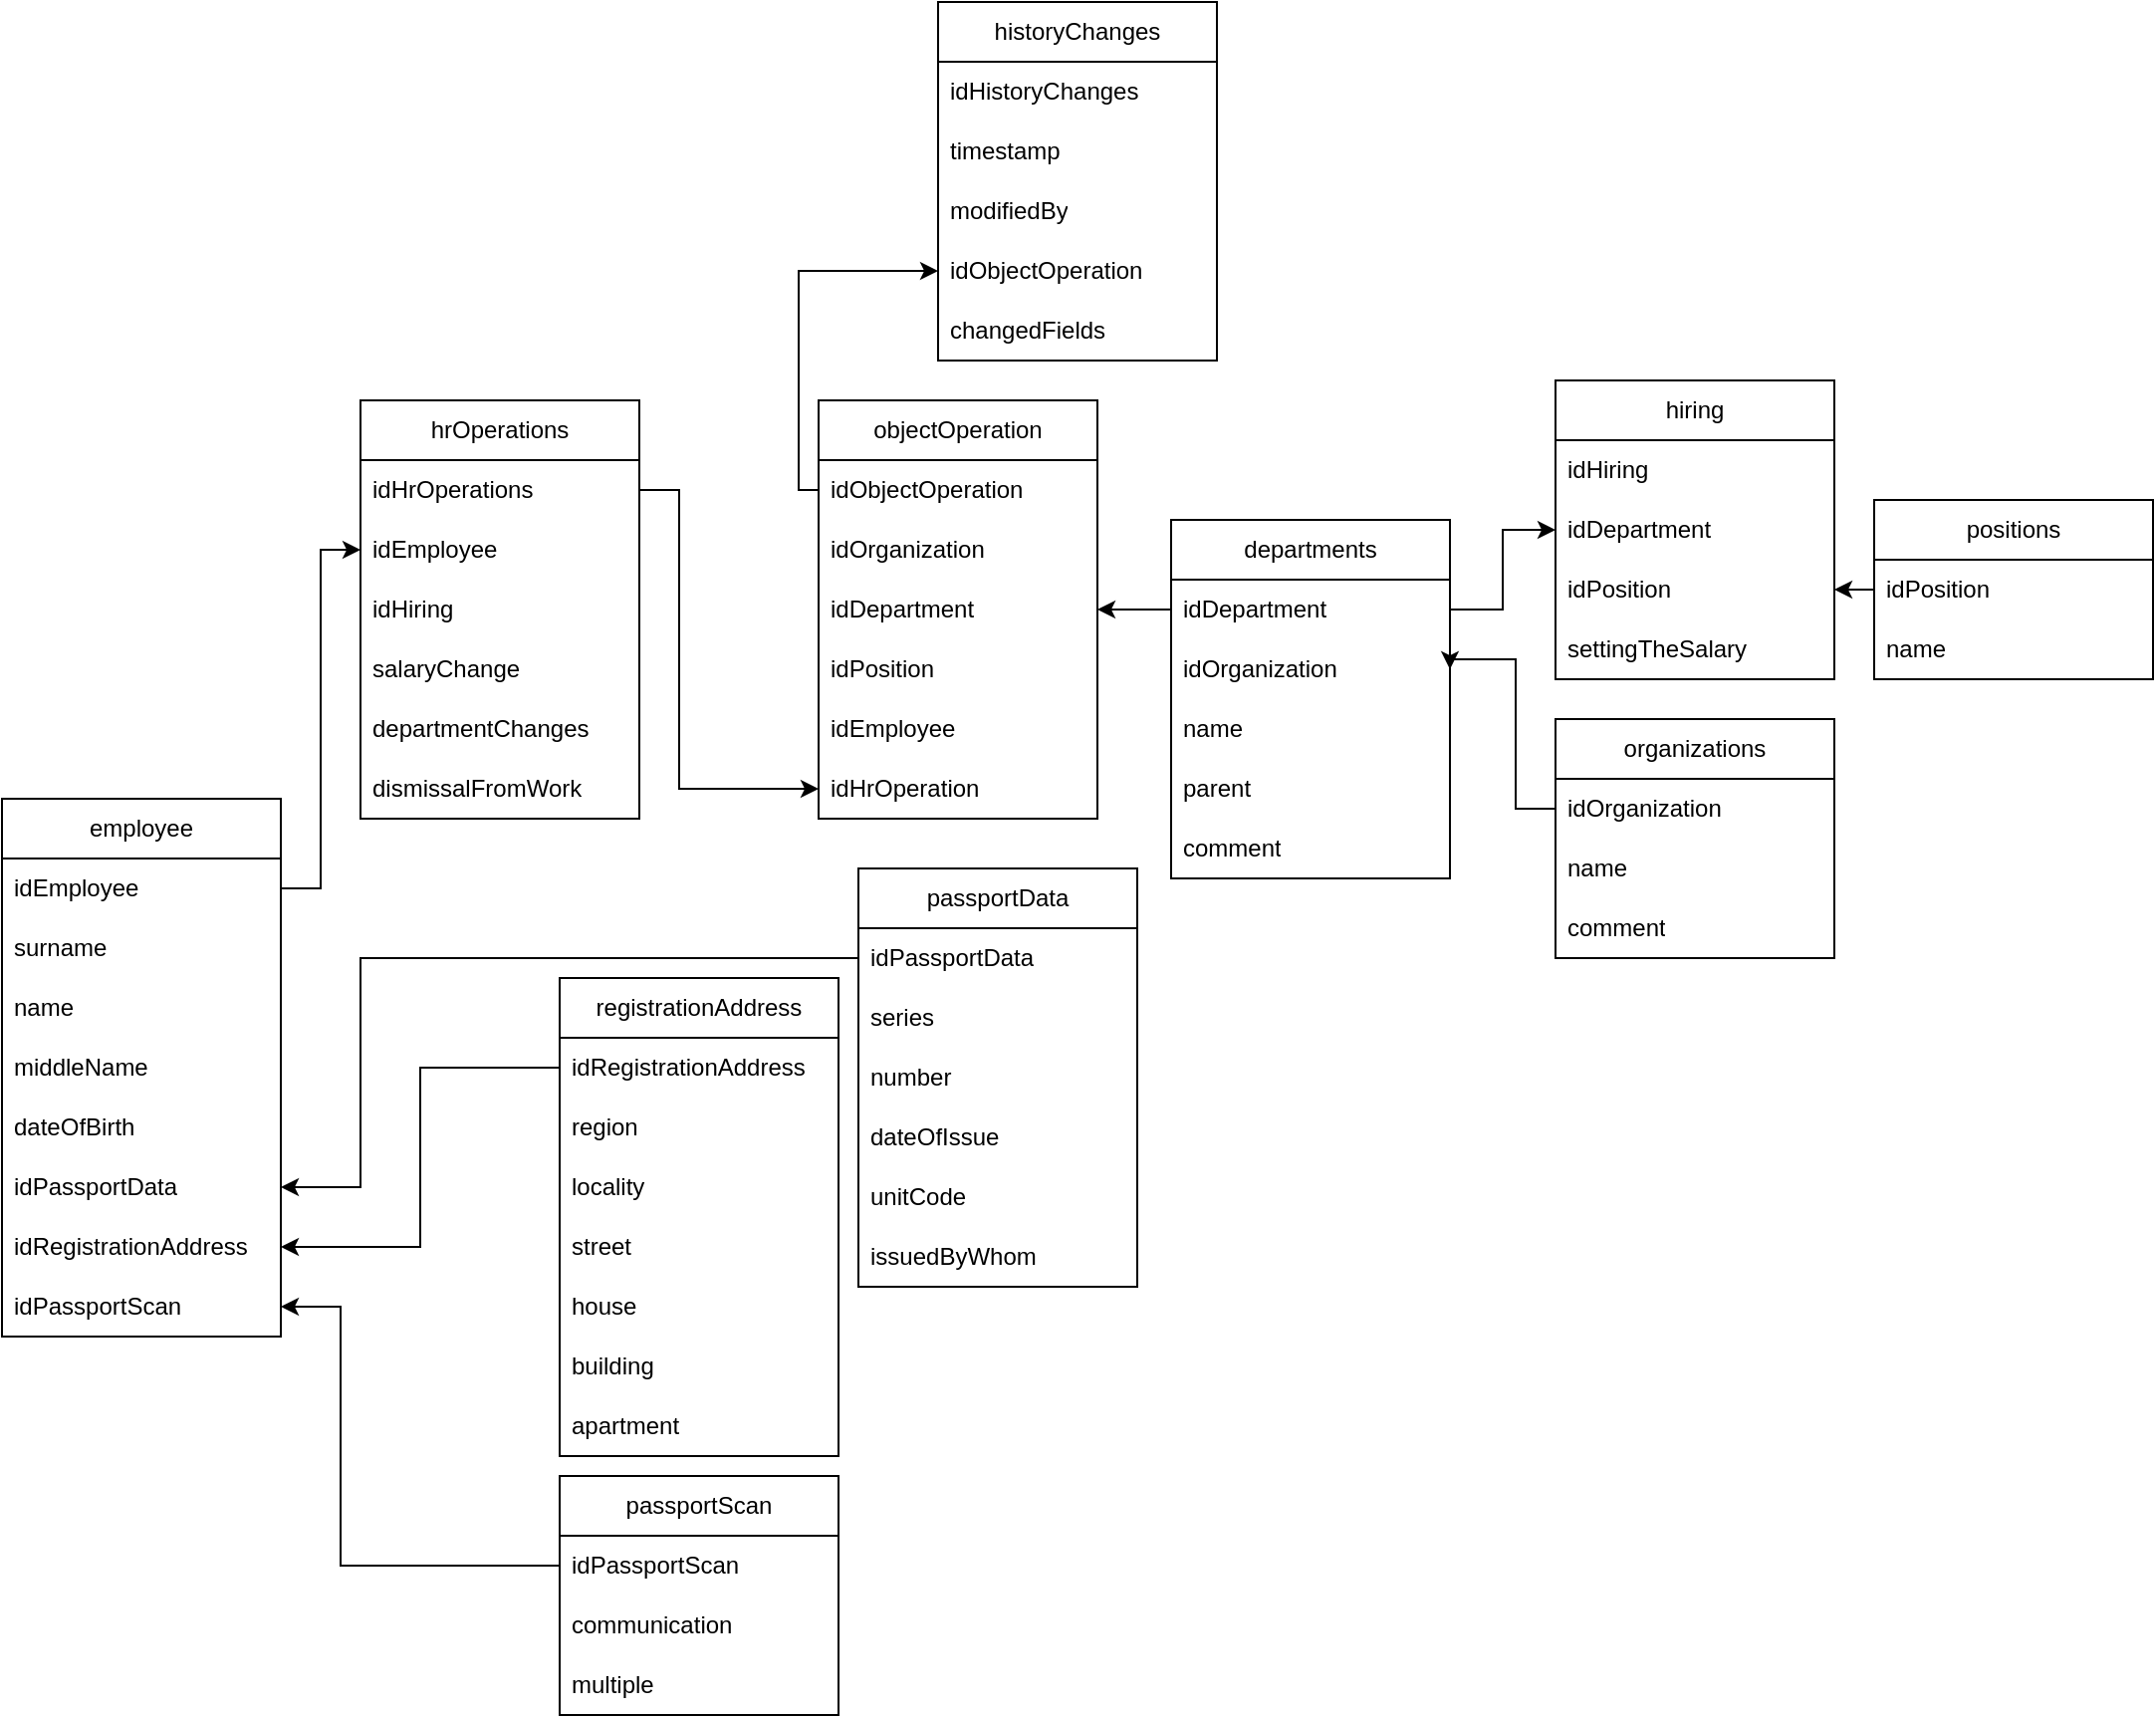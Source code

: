 <mxfile version="24.8.3">
  <diagram name="Страница — 1" id="jHBSTZxlIRbPRRDS3LSl">
    <mxGraphModel dx="1434" dy="781" grid="1" gridSize="10" guides="1" tooltips="1" connect="1" arrows="1" fold="1" page="1" pageScale="1" pageWidth="827" pageHeight="1169" math="0" shadow="0">
      <root>
        <mxCell id="0" />
        <mxCell id="1" parent="0" />
        <mxCell id="Eq8dwpJ5VZz5XTEou-S4-1" value="organizations" style="swimlane;fontStyle=0;childLayout=stackLayout;horizontal=1;startSize=30;horizontalStack=0;resizeParent=1;resizeParentMax=0;resizeLast=0;collapsible=1;marginBottom=0;whiteSpace=wrap;html=1;" vertex="1" parent="1">
          <mxGeometry x="820" y="400" width="140" height="120" as="geometry" />
        </mxCell>
        <mxCell id="Eq8dwpJ5VZz5XTEou-S4-2" value="idOrganization" style="text;strokeColor=none;fillColor=none;align=left;verticalAlign=middle;spacingLeft=4;spacingRight=4;overflow=hidden;points=[[0,0.5],[1,0.5]];portConstraint=eastwest;rotatable=0;whiteSpace=wrap;html=1;" vertex="1" parent="Eq8dwpJ5VZz5XTEou-S4-1">
          <mxGeometry y="30" width="140" height="30" as="geometry" />
        </mxCell>
        <mxCell id="Eq8dwpJ5VZz5XTEou-S4-3" value="name" style="text;strokeColor=none;fillColor=none;align=left;verticalAlign=middle;spacingLeft=4;spacingRight=4;overflow=hidden;points=[[0,0.5],[1,0.5]];portConstraint=eastwest;rotatable=0;whiteSpace=wrap;html=1;" vertex="1" parent="Eq8dwpJ5VZz5XTEou-S4-1">
          <mxGeometry y="60" width="140" height="30" as="geometry" />
        </mxCell>
        <mxCell id="Eq8dwpJ5VZz5XTEou-S4-4" value="comment" style="text;strokeColor=none;fillColor=none;align=left;verticalAlign=middle;spacingLeft=4;spacingRight=4;overflow=hidden;points=[[0,0.5],[1,0.5]];portConstraint=eastwest;rotatable=0;whiteSpace=wrap;html=1;" vertex="1" parent="Eq8dwpJ5VZz5XTEou-S4-1">
          <mxGeometry y="90" width="140" height="30" as="geometry" />
        </mxCell>
        <mxCell id="Eq8dwpJ5VZz5XTEou-S4-5" value="employee" style="swimlane;fontStyle=0;childLayout=stackLayout;horizontal=1;startSize=30;horizontalStack=0;resizeParent=1;resizeParentMax=0;resizeLast=0;collapsible=1;marginBottom=0;whiteSpace=wrap;html=1;" vertex="1" parent="1">
          <mxGeometry x="40" y="440" width="140" height="270" as="geometry" />
        </mxCell>
        <mxCell id="Eq8dwpJ5VZz5XTEou-S4-6" value="idEmployee" style="text;strokeColor=none;fillColor=none;align=left;verticalAlign=middle;spacingLeft=4;spacingRight=4;overflow=hidden;points=[[0,0.5],[1,0.5]];portConstraint=eastwest;rotatable=0;whiteSpace=wrap;html=1;" vertex="1" parent="Eq8dwpJ5VZz5XTEou-S4-5">
          <mxGeometry y="30" width="140" height="30" as="geometry" />
        </mxCell>
        <mxCell id="Eq8dwpJ5VZz5XTEou-S4-7" value="surname" style="text;strokeColor=none;fillColor=none;align=left;verticalAlign=middle;spacingLeft=4;spacingRight=4;overflow=hidden;points=[[0,0.5],[1,0.5]];portConstraint=eastwest;rotatable=0;whiteSpace=wrap;html=1;" vertex="1" parent="Eq8dwpJ5VZz5XTEou-S4-5">
          <mxGeometry y="60" width="140" height="30" as="geometry" />
        </mxCell>
        <mxCell id="Eq8dwpJ5VZz5XTEou-S4-8" value="name" style="text;strokeColor=none;fillColor=none;align=left;verticalAlign=middle;spacingLeft=4;spacingRight=4;overflow=hidden;points=[[0,0.5],[1,0.5]];portConstraint=eastwest;rotatable=0;whiteSpace=wrap;html=1;" vertex="1" parent="Eq8dwpJ5VZz5XTEou-S4-5">
          <mxGeometry y="90" width="140" height="30" as="geometry" />
        </mxCell>
        <mxCell id="Eq8dwpJ5VZz5XTEou-S4-9" value="middleName" style="text;strokeColor=none;fillColor=none;align=left;verticalAlign=middle;spacingLeft=4;spacingRight=4;overflow=hidden;points=[[0,0.5],[1,0.5]];portConstraint=eastwest;rotatable=0;whiteSpace=wrap;html=1;" vertex="1" parent="Eq8dwpJ5VZz5XTEou-S4-5">
          <mxGeometry y="120" width="140" height="30" as="geometry" />
        </mxCell>
        <mxCell id="Eq8dwpJ5VZz5XTEou-S4-10" value="dateOfBirth" style="text;strokeColor=none;fillColor=none;align=left;verticalAlign=middle;spacingLeft=4;spacingRight=4;overflow=hidden;points=[[0,0.5],[1,0.5]];portConstraint=eastwest;rotatable=0;whiteSpace=wrap;html=1;" vertex="1" parent="Eq8dwpJ5VZz5XTEou-S4-5">
          <mxGeometry y="150" width="140" height="30" as="geometry" />
        </mxCell>
        <mxCell id="Eq8dwpJ5VZz5XTEou-S4-11" value="idPassportData" style="text;strokeColor=none;fillColor=none;align=left;verticalAlign=middle;spacingLeft=4;spacingRight=4;overflow=hidden;points=[[0,0.5],[1,0.5]];portConstraint=eastwest;rotatable=0;whiteSpace=wrap;html=1;" vertex="1" parent="Eq8dwpJ5VZz5XTEou-S4-5">
          <mxGeometry y="180" width="140" height="30" as="geometry" />
        </mxCell>
        <mxCell id="Eq8dwpJ5VZz5XTEou-S4-12" value="idRegistrationAddress" style="text;strokeColor=none;fillColor=none;align=left;verticalAlign=middle;spacingLeft=4;spacingRight=4;overflow=hidden;points=[[0,0.5],[1,0.5]];portConstraint=eastwest;rotatable=0;whiteSpace=wrap;html=1;" vertex="1" parent="Eq8dwpJ5VZz5XTEou-S4-5">
          <mxGeometry y="210" width="140" height="30" as="geometry" />
        </mxCell>
        <mxCell id="Eq8dwpJ5VZz5XTEou-S4-13" value="idPassportScan" style="text;strokeColor=none;fillColor=none;align=left;verticalAlign=middle;spacingLeft=4;spacingRight=4;overflow=hidden;points=[[0,0.5],[1,0.5]];portConstraint=eastwest;rotatable=0;whiteSpace=wrap;html=1;" vertex="1" parent="Eq8dwpJ5VZz5XTEou-S4-5">
          <mxGeometry y="240" width="140" height="30" as="geometry" />
        </mxCell>
        <mxCell id="Eq8dwpJ5VZz5XTEou-S4-14" value="passportData" style="swimlane;fontStyle=0;childLayout=stackLayout;horizontal=1;startSize=30;horizontalStack=0;resizeParent=1;resizeParentMax=0;resizeLast=0;collapsible=1;marginBottom=0;whiteSpace=wrap;html=1;" vertex="1" parent="1">
          <mxGeometry x="470" y="475" width="140" height="210" as="geometry" />
        </mxCell>
        <mxCell id="Eq8dwpJ5VZz5XTEou-S4-15" value="idPassportData" style="text;strokeColor=none;fillColor=none;align=left;verticalAlign=middle;spacingLeft=4;spacingRight=4;overflow=hidden;points=[[0,0.5],[1,0.5]];portConstraint=eastwest;rotatable=0;whiteSpace=wrap;html=1;" vertex="1" parent="Eq8dwpJ5VZz5XTEou-S4-14">
          <mxGeometry y="30" width="140" height="30" as="geometry" />
        </mxCell>
        <mxCell id="Eq8dwpJ5VZz5XTEou-S4-16" value="series" style="text;strokeColor=none;fillColor=none;align=left;verticalAlign=middle;spacingLeft=4;spacingRight=4;overflow=hidden;points=[[0,0.5],[1,0.5]];portConstraint=eastwest;rotatable=0;whiteSpace=wrap;html=1;" vertex="1" parent="Eq8dwpJ5VZz5XTEou-S4-14">
          <mxGeometry y="60" width="140" height="30" as="geometry" />
        </mxCell>
        <mxCell id="Eq8dwpJ5VZz5XTEou-S4-17" value="number" style="text;strokeColor=none;fillColor=none;align=left;verticalAlign=middle;spacingLeft=4;spacingRight=4;overflow=hidden;points=[[0,0.5],[1,0.5]];portConstraint=eastwest;rotatable=0;whiteSpace=wrap;html=1;" vertex="1" parent="Eq8dwpJ5VZz5XTEou-S4-14">
          <mxGeometry y="90" width="140" height="30" as="geometry" />
        </mxCell>
        <mxCell id="Eq8dwpJ5VZz5XTEou-S4-18" value="dateOfIssue" style="text;strokeColor=none;fillColor=none;align=left;verticalAlign=middle;spacingLeft=4;spacingRight=4;overflow=hidden;points=[[0,0.5],[1,0.5]];portConstraint=eastwest;rotatable=0;whiteSpace=wrap;html=1;" vertex="1" parent="Eq8dwpJ5VZz5XTEou-S4-14">
          <mxGeometry y="120" width="140" height="30" as="geometry" />
        </mxCell>
        <mxCell id="Eq8dwpJ5VZz5XTEou-S4-19" value="unitCode" style="text;strokeColor=none;fillColor=none;align=left;verticalAlign=middle;spacingLeft=4;spacingRight=4;overflow=hidden;points=[[0,0.5],[1,0.5]];portConstraint=eastwest;rotatable=0;whiteSpace=wrap;html=1;" vertex="1" parent="Eq8dwpJ5VZz5XTEou-S4-14">
          <mxGeometry y="150" width="140" height="30" as="geometry" />
        </mxCell>
        <mxCell id="Eq8dwpJ5VZz5XTEou-S4-20" value="issuedByWhom" style="text;strokeColor=none;fillColor=none;align=left;verticalAlign=middle;spacingLeft=4;spacingRight=4;overflow=hidden;points=[[0,0.5],[1,0.5]];portConstraint=eastwest;rotatable=0;whiteSpace=wrap;html=1;" vertex="1" parent="Eq8dwpJ5VZz5XTEou-S4-14">
          <mxGeometry y="180" width="140" height="30" as="geometry" />
        </mxCell>
        <mxCell id="Eq8dwpJ5VZz5XTEou-S4-21" value="registrationAddress" style="swimlane;fontStyle=0;childLayout=stackLayout;horizontal=1;startSize=30;horizontalStack=0;resizeParent=1;resizeParentMax=0;resizeLast=0;collapsible=1;marginBottom=0;whiteSpace=wrap;html=1;" vertex="1" parent="1">
          <mxGeometry x="320" y="530" width="140" height="240" as="geometry" />
        </mxCell>
        <mxCell id="Eq8dwpJ5VZz5XTEou-S4-22" value="idRegistrationAddress" style="text;strokeColor=none;fillColor=none;align=left;verticalAlign=middle;spacingLeft=4;spacingRight=4;overflow=hidden;points=[[0,0.5],[1,0.5]];portConstraint=eastwest;rotatable=0;whiteSpace=wrap;html=1;" vertex="1" parent="Eq8dwpJ5VZz5XTEou-S4-21">
          <mxGeometry y="30" width="140" height="30" as="geometry" />
        </mxCell>
        <mxCell id="Eq8dwpJ5VZz5XTEou-S4-23" value="region" style="text;strokeColor=none;fillColor=none;align=left;verticalAlign=middle;spacingLeft=4;spacingRight=4;overflow=hidden;points=[[0,0.5],[1,0.5]];portConstraint=eastwest;rotatable=0;whiteSpace=wrap;html=1;" vertex="1" parent="Eq8dwpJ5VZz5XTEou-S4-21">
          <mxGeometry y="60" width="140" height="30" as="geometry" />
        </mxCell>
        <mxCell id="Eq8dwpJ5VZz5XTEou-S4-24" value="locality" style="text;strokeColor=none;fillColor=none;align=left;verticalAlign=middle;spacingLeft=4;spacingRight=4;overflow=hidden;points=[[0,0.5],[1,0.5]];portConstraint=eastwest;rotatable=0;whiteSpace=wrap;html=1;" vertex="1" parent="Eq8dwpJ5VZz5XTEou-S4-21">
          <mxGeometry y="90" width="140" height="30" as="geometry" />
        </mxCell>
        <mxCell id="Eq8dwpJ5VZz5XTEou-S4-25" value="street" style="text;strokeColor=none;fillColor=none;align=left;verticalAlign=middle;spacingLeft=4;spacingRight=4;overflow=hidden;points=[[0,0.5],[1,0.5]];portConstraint=eastwest;rotatable=0;whiteSpace=wrap;html=1;" vertex="1" parent="Eq8dwpJ5VZz5XTEou-S4-21">
          <mxGeometry y="120" width="140" height="30" as="geometry" />
        </mxCell>
        <mxCell id="Eq8dwpJ5VZz5XTEou-S4-26" value="house" style="text;strokeColor=none;fillColor=none;align=left;verticalAlign=middle;spacingLeft=4;spacingRight=4;overflow=hidden;points=[[0,0.5],[1,0.5]];portConstraint=eastwest;rotatable=0;whiteSpace=wrap;html=1;" vertex="1" parent="Eq8dwpJ5VZz5XTEou-S4-21">
          <mxGeometry y="150" width="140" height="30" as="geometry" />
        </mxCell>
        <mxCell id="Eq8dwpJ5VZz5XTEou-S4-27" value="building" style="text;strokeColor=none;fillColor=none;align=left;verticalAlign=middle;spacingLeft=4;spacingRight=4;overflow=hidden;points=[[0,0.5],[1,0.5]];portConstraint=eastwest;rotatable=0;whiteSpace=wrap;html=1;" vertex="1" parent="Eq8dwpJ5VZz5XTEou-S4-21">
          <mxGeometry y="180" width="140" height="30" as="geometry" />
        </mxCell>
        <mxCell id="Eq8dwpJ5VZz5XTEou-S4-28" value="apartment" style="text;strokeColor=none;fillColor=none;align=left;verticalAlign=middle;spacingLeft=4;spacingRight=4;overflow=hidden;points=[[0,0.5],[1,0.5]];portConstraint=eastwest;rotatable=0;whiteSpace=wrap;html=1;" vertex="1" parent="Eq8dwpJ5VZz5XTEou-S4-21">
          <mxGeometry y="210" width="140" height="30" as="geometry" />
        </mxCell>
        <mxCell id="Eq8dwpJ5VZz5XTEou-S4-29" value="passportScan" style="swimlane;fontStyle=0;childLayout=stackLayout;horizontal=1;startSize=30;horizontalStack=0;resizeParent=1;resizeParentMax=0;resizeLast=0;collapsible=1;marginBottom=0;whiteSpace=wrap;html=1;" vertex="1" parent="1">
          <mxGeometry x="320" y="780" width="140" height="120" as="geometry" />
        </mxCell>
        <mxCell id="Eq8dwpJ5VZz5XTEou-S4-30" value="idPassportScan" style="text;strokeColor=none;fillColor=none;align=left;verticalAlign=middle;spacingLeft=4;spacingRight=4;overflow=hidden;points=[[0,0.5],[1,0.5]];portConstraint=eastwest;rotatable=0;whiteSpace=wrap;html=1;" vertex="1" parent="Eq8dwpJ5VZz5XTEou-S4-29">
          <mxGeometry y="30" width="140" height="30" as="geometry" />
        </mxCell>
        <mxCell id="Eq8dwpJ5VZz5XTEou-S4-31" value="communication" style="text;strokeColor=none;fillColor=none;align=left;verticalAlign=middle;spacingLeft=4;spacingRight=4;overflow=hidden;points=[[0,0.5],[1,0.5]];portConstraint=eastwest;rotatable=0;whiteSpace=wrap;html=1;" vertex="1" parent="Eq8dwpJ5VZz5XTEou-S4-29">
          <mxGeometry y="60" width="140" height="30" as="geometry" />
        </mxCell>
        <mxCell id="Eq8dwpJ5VZz5XTEou-S4-32" value="multiple" style="text;strokeColor=none;fillColor=none;align=left;verticalAlign=middle;spacingLeft=4;spacingRight=4;overflow=hidden;points=[[0,0.5],[1,0.5]];portConstraint=eastwest;rotatable=0;whiteSpace=wrap;html=1;" vertex="1" parent="Eq8dwpJ5VZz5XTEou-S4-29">
          <mxGeometry y="90" width="140" height="30" as="geometry" />
        </mxCell>
        <mxCell id="Eq8dwpJ5VZz5XTEou-S4-33" value="departments" style="swimlane;fontStyle=0;childLayout=stackLayout;horizontal=1;startSize=30;horizontalStack=0;resizeParent=1;resizeParentMax=0;resizeLast=0;collapsible=1;marginBottom=0;whiteSpace=wrap;html=1;" vertex="1" parent="1">
          <mxGeometry x="627" y="300" width="140" height="180" as="geometry" />
        </mxCell>
        <mxCell id="Eq8dwpJ5VZz5XTEou-S4-34" value="idDepartment" style="text;strokeColor=none;fillColor=none;align=left;verticalAlign=middle;spacingLeft=4;spacingRight=4;overflow=hidden;points=[[0,0.5],[1,0.5]];portConstraint=eastwest;rotatable=0;whiteSpace=wrap;html=1;" vertex="1" parent="Eq8dwpJ5VZz5XTEou-S4-33">
          <mxGeometry y="30" width="140" height="30" as="geometry" />
        </mxCell>
        <mxCell id="Eq8dwpJ5VZz5XTEou-S4-35" value="idOrganization" style="text;strokeColor=none;fillColor=none;align=left;verticalAlign=middle;spacingLeft=4;spacingRight=4;overflow=hidden;points=[[0,0.5],[1,0.5]];portConstraint=eastwest;rotatable=0;whiteSpace=wrap;html=1;" vertex="1" parent="Eq8dwpJ5VZz5XTEou-S4-33">
          <mxGeometry y="60" width="140" height="30" as="geometry" />
        </mxCell>
        <mxCell id="Eq8dwpJ5VZz5XTEou-S4-36" value="name" style="text;strokeColor=none;fillColor=none;align=left;verticalAlign=middle;spacingLeft=4;spacingRight=4;overflow=hidden;points=[[0,0.5],[1,0.5]];portConstraint=eastwest;rotatable=0;whiteSpace=wrap;html=1;" vertex="1" parent="Eq8dwpJ5VZz5XTEou-S4-33">
          <mxGeometry y="90" width="140" height="30" as="geometry" />
        </mxCell>
        <mxCell id="Eq8dwpJ5VZz5XTEou-S4-37" value="parent" style="text;strokeColor=none;fillColor=none;align=left;verticalAlign=middle;spacingLeft=4;spacingRight=4;overflow=hidden;points=[[0,0.5],[1,0.5]];portConstraint=eastwest;rotatable=0;whiteSpace=wrap;html=1;" vertex="1" parent="Eq8dwpJ5VZz5XTEou-S4-33">
          <mxGeometry y="120" width="140" height="30" as="geometry" />
        </mxCell>
        <mxCell id="Eq8dwpJ5VZz5XTEou-S4-38" value="comment" style="text;strokeColor=none;fillColor=none;align=left;verticalAlign=middle;spacingLeft=4;spacingRight=4;overflow=hidden;points=[[0,0.5],[1,0.5]];portConstraint=eastwest;rotatable=0;whiteSpace=wrap;html=1;" vertex="1" parent="Eq8dwpJ5VZz5XTEou-S4-33">
          <mxGeometry y="150" width="140" height="30" as="geometry" />
        </mxCell>
        <mxCell id="Eq8dwpJ5VZz5XTEou-S4-39" style="edgeStyle=orthogonalEdgeStyle;rounded=0;orthogonalLoop=1;jettySize=auto;html=1;exitX=0;exitY=0.5;exitDx=0;exitDy=0;entryX=1;entryY=0.5;entryDx=0;entryDy=0;" edge="1" parent="1" source="Eq8dwpJ5VZz5XTEou-S4-40" target="Eq8dwpJ5VZz5XTEou-S4-53">
          <mxGeometry relative="1" as="geometry" />
        </mxCell>
        <mxCell id="Eq8dwpJ5VZz5XTEou-S4-40" value="positions" style="swimlane;fontStyle=0;childLayout=stackLayout;horizontal=1;startSize=30;horizontalStack=0;resizeParent=1;resizeParentMax=0;resizeLast=0;collapsible=1;marginBottom=0;whiteSpace=wrap;html=1;" vertex="1" parent="1">
          <mxGeometry x="980" y="290" width="140" height="90" as="geometry" />
        </mxCell>
        <mxCell id="Eq8dwpJ5VZz5XTEou-S4-41" value="idPosition" style="text;strokeColor=none;fillColor=none;align=left;verticalAlign=middle;spacingLeft=4;spacingRight=4;overflow=hidden;points=[[0,0.5],[1,0.5]];portConstraint=eastwest;rotatable=0;whiteSpace=wrap;html=1;" vertex="1" parent="Eq8dwpJ5VZz5XTEou-S4-40">
          <mxGeometry y="30" width="140" height="30" as="geometry" />
        </mxCell>
        <mxCell id="Eq8dwpJ5VZz5XTEou-S4-42" value="name" style="text;strokeColor=none;fillColor=none;align=left;verticalAlign=middle;spacingLeft=4;spacingRight=4;overflow=hidden;points=[[0,0.5],[1,0.5]];portConstraint=eastwest;rotatable=0;whiteSpace=wrap;html=1;" vertex="1" parent="Eq8dwpJ5VZz5XTEou-S4-40">
          <mxGeometry y="60" width="140" height="30" as="geometry" />
        </mxCell>
        <mxCell id="Eq8dwpJ5VZz5XTEou-S4-43" value="hrOperations" style="swimlane;fontStyle=0;childLayout=stackLayout;horizontal=1;startSize=30;horizontalStack=0;resizeParent=1;resizeParentMax=0;resizeLast=0;collapsible=1;marginBottom=0;whiteSpace=wrap;html=1;" vertex="1" parent="1">
          <mxGeometry x="220" y="240" width="140" height="210" as="geometry" />
        </mxCell>
        <mxCell id="Eq8dwpJ5VZz5XTEou-S4-44" value="idHrOperations" style="text;strokeColor=none;fillColor=none;align=left;verticalAlign=middle;spacingLeft=4;spacingRight=4;overflow=hidden;points=[[0,0.5],[1,0.5]];portConstraint=eastwest;rotatable=0;whiteSpace=wrap;html=1;" vertex="1" parent="Eq8dwpJ5VZz5XTEou-S4-43">
          <mxGeometry y="30" width="140" height="30" as="geometry" />
        </mxCell>
        <mxCell id="Eq8dwpJ5VZz5XTEou-S4-45" value="idEmployee" style="text;strokeColor=none;fillColor=none;align=left;verticalAlign=middle;spacingLeft=4;spacingRight=4;overflow=hidden;points=[[0,0.5],[1,0.5]];portConstraint=eastwest;rotatable=0;whiteSpace=wrap;html=1;" vertex="1" parent="Eq8dwpJ5VZz5XTEou-S4-43">
          <mxGeometry y="60" width="140" height="30" as="geometry" />
        </mxCell>
        <mxCell id="Eq8dwpJ5VZz5XTEou-S4-46" value="idHiring" style="text;strokeColor=none;fillColor=none;align=left;verticalAlign=middle;spacingLeft=4;spacingRight=4;overflow=hidden;points=[[0,0.5],[1,0.5]];portConstraint=eastwest;rotatable=0;whiteSpace=wrap;html=1;" vertex="1" parent="Eq8dwpJ5VZz5XTEou-S4-43">
          <mxGeometry y="90" width="140" height="30" as="geometry" />
        </mxCell>
        <mxCell id="Eq8dwpJ5VZz5XTEou-S4-47" value="salaryChange" style="text;strokeColor=none;fillColor=none;align=left;verticalAlign=middle;spacingLeft=4;spacingRight=4;overflow=hidden;points=[[0,0.5],[1,0.5]];portConstraint=eastwest;rotatable=0;whiteSpace=wrap;html=1;" vertex="1" parent="Eq8dwpJ5VZz5XTEou-S4-43">
          <mxGeometry y="120" width="140" height="30" as="geometry" />
        </mxCell>
        <mxCell id="Eq8dwpJ5VZz5XTEou-S4-48" value="departmentChanges" style="text;strokeColor=none;fillColor=none;align=left;verticalAlign=middle;spacingLeft=4;spacingRight=4;overflow=hidden;points=[[0,0.5],[1,0.5]];portConstraint=eastwest;rotatable=0;whiteSpace=wrap;html=1;" vertex="1" parent="Eq8dwpJ5VZz5XTEou-S4-43">
          <mxGeometry y="150" width="140" height="30" as="geometry" />
        </mxCell>
        <mxCell id="Eq8dwpJ5VZz5XTEou-S4-49" value="dismissalFromWork" style="text;strokeColor=none;fillColor=none;align=left;verticalAlign=middle;spacingLeft=4;spacingRight=4;overflow=hidden;points=[[0,0.5],[1,0.5]];portConstraint=eastwest;rotatable=0;whiteSpace=wrap;html=1;" vertex="1" parent="Eq8dwpJ5VZz5XTEou-S4-43">
          <mxGeometry y="180" width="140" height="30" as="geometry" />
        </mxCell>
        <mxCell id="Eq8dwpJ5VZz5XTEou-S4-50" value="hiring" style="swimlane;fontStyle=0;childLayout=stackLayout;horizontal=1;startSize=30;horizontalStack=0;resizeParent=1;resizeParentMax=0;resizeLast=0;collapsible=1;marginBottom=0;whiteSpace=wrap;html=1;" vertex="1" parent="1">
          <mxGeometry x="820" y="230" width="140" height="150" as="geometry" />
        </mxCell>
        <mxCell id="Eq8dwpJ5VZz5XTEou-S4-51" value="idHiring" style="text;strokeColor=none;fillColor=none;align=left;verticalAlign=middle;spacingLeft=4;spacingRight=4;overflow=hidden;points=[[0,0.5],[1,0.5]];portConstraint=eastwest;rotatable=0;whiteSpace=wrap;html=1;" vertex="1" parent="Eq8dwpJ5VZz5XTEou-S4-50">
          <mxGeometry y="30" width="140" height="30" as="geometry" />
        </mxCell>
        <mxCell id="Eq8dwpJ5VZz5XTEou-S4-52" value="idDepartment" style="text;strokeColor=none;fillColor=none;align=left;verticalAlign=middle;spacingLeft=4;spacingRight=4;overflow=hidden;points=[[0,0.5],[1,0.5]];portConstraint=eastwest;rotatable=0;whiteSpace=wrap;html=1;" vertex="1" parent="Eq8dwpJ5VZz5XTEou-S4-50">
          <mxGeometry y="60" width="140" height="30" as="geometry" />
        </mxCell>
        <mxCell id="Eq8dwpJ5VZz5XTEou-S4-53" value="idPosition" style="text;strokeColor=none;fillColor=none;align=left;verticalAlign=middle;spacingLeft=4;spacingRight=4;overflow=hidden;points=[[0,0.5],[1,0.5]];portConstraint=eastwest;rotatable=0;whiteSpace=wrap;html=1;" vertex="1" parent="Eq8dwpJ5VZz5XTEou-S4-50">
          <mxGeometry y="90" width="140" height="30" as="geometry" />
        </mxCell>
        <mxCell id="Eq8dwpJ5VZz5XTEou-S4-54" value="settingTheSalary" style="text;strokeColor=none;fillColor=none;align=left;verticalAlign=middle;spacingLeft=4;spacingRight=4;overflow=hidden;points=[[0,0.5],[1,0.5]];portConstraint=eastwest;rotatable=0;whiteSpace=wrap;html=1;" vertex="1" parent="Eq8dwpJ5VZz5XTEou-S4-50">
          <mxGeometry y="120" width="140" height="30" as="geometry" />
        </mxCell>
        <mxCell id="Eq8dwpJ5VZz5XTEou-S4-55" value="historyChanges" style="swimlane;fontStyle=0;childLayout=stackLayout;horizontal=1;startSize=30;horizontalStack=0;resizeParent=1;resizeParentMax=0;resizeLast=0;collapsible=1;marginBottom=0;whiteSpace=wrap;html=1;" vertex="1" parent="1">
          <mxGeometry x="510" y="40" width="140" height="180" as="geometry" />
        </mxCell>
        <mxCell id="Eq8dwpJ5VZz5XTEou-S4-56" value="idHistoryChanges" style="text;strokeColor=none;fillColor=none;align=left;verticalAlign=middle;spacingLeft=4;spacingRight=4;overflow=hidden;points=[[0,0.5],[1,0.5]];portConstraint=eastwest;rotatable=0;whiteSpace=wrap;html=1;" vertex="1" parent="Eq8dwpJ5VZz5XTEou-S4-55">
          <mxGeometry y="30" width="140" height="30" as="geometry" />
        </mxCell>
        <mxCell id="Eq8dwpJ5VZz5XTEou-S4-57" value="timestamp" style="text;strokeColor=none;fillColor=none;align=left;verticalAlign=middle;spacingLeft=4;spacingRight=4;overflow=hidden;points=[[0,0.5],[1,0.5]];portConstraint=eastwest;rotatable=0;whiteSpace=wrap;html=1;" vertex="1" parent="Eq8dwpJ5VZz5XTEou-S4-55">
          <mxGeometry y="60" width="140" height="30" as="geometry" />
        </mxCell>
        <mxCell id="Eq8dwpJ5VZz5XTEou-S4-58" value="modifiedBy" style="text;strokeColor=none;fillColor=none;align=left;verticalAlign=middle;spacingLeft=4;spacingRight=4;overflow=hidden;points=[[0,0.5],[1,0.5]];portConstraint=eastwest;rotatable=0;whiteSpace=wrap;html=1;" vertex="1" parent="Eq8dwpJ5VZz5XTEou-S4-55">
          <mxGeometry y="90" width="140" height="30" as="geometry" />
        </mxCell>
        <mxCell id="Eq8dwpJ5VZz5XTEou-S4-59" value="idObjectOperation" style="text;strokeColor=none;fillColor=none;align=left;verticalAlign=middle;spacingLeft=4;spacingRight=4;overflow=hidden;points=[[0,0.5],[1,0.5]];portConstraint=eastwest;rotatable=0;whiteSpace=wrap;html=1;" vertex="1" parent="Eq8dwpJ5VZz5XTEou-S4-55">
          <mxGeometry y="120" width="140" height="30" as="geometry" />
        </mxCell>
        <mxCell id="Eq8dwpJ5VZz5XTEou-S4-60" value="changedFields" style="text;strokeColor=none;fillColor=none;align=left;verticalAlign=middle;spacingLeft=4;spacingRight=4;overflow=hidden;points=[[0,0.5],[1,0.5]];portConstraint=eastwest;rotatable=0;whiteSpace=wrap;html=1;" vertex="1" parent="Eq8dwpJ5VZz5XTEou-S4-55">
          <mxGeometry y="150" width="140" height="30" as="geometry" />
        </mxCell>
        <mxCell id="Eq8dwpJ5VZz5XTEou-S4-61" value="objectOperation" style="swimlane;fontStyle=0;childLayout=stackLayout;horizontal=1;startSize=30;horizontalStack=0;resizeParent=1;resizeParentMax=0;resizeLast=0;collapsible=1;marginBottom=0;whiteSpace=wrap;html=1;" vertex="1" parent="1">
          <mxGeometry x="450" y="240" width="140" height="210" as="geometry" />
        </mxCell>
        <mxCell id="Eq8dwpJ5VZz5XTEou-S4-62" value="idObjectOperation" style="text;strokeColor=none;fillColor=none;align=left;verticalAlign=middle;spacingLeft=4;spacingRight=4;overflow=hidden;points=[[0,0.5],[1,0.5]];portConstraint=eastwest;rotatable=0;whiteSpace=wrap;html=1;" vertex="1" parent="Eq8dwpJ5VZz5XTEou-S4-61">
          <mxGeometry y="30" width="140" height="30" as="geometry" />
        </mxCell>
        <mxCell id="Eq8dwpJ5VZz5XTEou-S4-63" value="idOrganization" style="text;strokeColor=none;fillColor=none;align=left;verticalAlign=middle;spacingLeft=4;spacingRight=4;overflow=hidden;points=[[0,0.5],[1,0.5]];portConstraint=eastwest;rotatable=0;whiteSpace=wrap;html=1;" vertex="1" parent="Eq8dwpJ5VZz5XTEou-S4-61">
          <mxGeometry y="60" width="140" height="30" as="geometry" />
        </mxCell>
        <mxCell id="Eq8dwpJ5VZz5XTEou-S4-64" value="idDepartment" style="text;strokeColor=none;fillColor=none;align=left;verticalAlign=middle;spacingLeft=4;spacingRight=4;overflow=hidden;points=[[0,0.5],[1,0.5]];portConstraint=eastwest;rotatable=0;whiteSpace=wrap;html=1;" vertex="1" parent="Eq8dwpJ5VZz5XTEou-S4-61">
          <mxGeometry y="90" width="140" height="30" as="geometry" />
        </mxCell>
        <mxCell id="Eq8dwpJ5VZz5XTEou-S4-65" value="idPosition" style="text;strokeColor=none;fillColor=none;align=left;verticalAlign=middle;spacingLeft=4;spacingRight=4;overflow=hidden;points=[[0,0.5],[1,0.5]];portConstraint=eastwest;rotatable=0;whiteSpace=wrap;html=1;" vertex="1" parent="Eq8dwpJ5VZz5XTEou-S4-61">
          <mxGeometry y="120" width="140" height="30" as="geometry" />
        </mxCell>
        <mxCell id="Eq8dwpJ5VZz5XTEou-S4-66" value="idEmployee" style="text;strokeColor=none;fillColor=none;align=left;verticalAlign=middle;spacingLeft=4;spacingRight=4;overflow=hidden;points=[[0,0.5],[1,0.5]];portConstraint=eastwest;rotatable=0;whiteSpace=wrap;html=1;" vertex="1" parent="Eq8dwpJ5VZz5XTEou-S4-61">
          <mxGeometry y="150" width="140" height="30" as="geometry" />
        </mxCell>
        <mxCell id="Eq8dwpJ5VZz5XTEou-S4-67" value="idHrOperation" style="text;strokeColor=none;fillColor=none;align=left;verticalAlign=middle;spacingLeft=4;spacingRight=4;overflow=hidden;points=[[0,0.5],[1,0.5]];portConstraint=eastwest;rotatable=0;whiteSpace=wrap;html=1;" vertex="1" parent="Eq8dwpJ5VZz5XTEou-S4-61">
          <mxGeometry y="180" width="140" height="30" as="geometry" />
        </mxCell>
        <mxCell id="Eq8dwpJ5VZz5XTEou-S4-68" style="edgeStyle=orthogonalEdgeStyle;rounded=0;orthogonalLoop=1;jettySize=auto;html=1;exitX=1;exitY=0.5;exitDx=0;exitDy=0;entryX=0;entryY=0.5;entryDx=0;entryDy=0;" edge="1" parent="1" source="Eq8dwpJ5VZz5XTEou-S4-44" target="Eq8dwpJ5VZz5XTEou-S4-67">
          <mxGeometry relative="1" as="geometry">
            <mxPoint x="520" y="445" as="targetPoint" />
            <Array as="points">
              <mxPoint x="380" y="285" />
              <mxPoint x="380" y="435" />
            </Array>
          </mxGeometry>
        </mxCell>
        <mxCell id="Eq8dwpJ5VZz5XTEou-S4-69" style="edgeStyle=orthogonalEdgeStyle;rounded=0;orthogonalLoop=1;jettySize=auto;html=1;exitX=1;exitY=0.5;exitDx=0;exitDy=0;" edge="1" parent="1" source="Eq8dwpJ5VZz5XTEou-S4-34" target="Eq8dwpJ5VZz5XTEou-S4-52">
          <mxGeometry relative="1" as="geometry" />
        </mxCell>
        <mxCell id="Eq8dwpJ5VZz5XTEou-S4-70" style="edgeStyle=orthogonalEdgeStyle;rounded=0;orthogonalLoop=1;jettySize=auto;html=1;exitX=0;exitY=0.5;exitDx=0;exitDy=0;entryX=1;entryY=0.5;entryDx=0;entryDy=0;" edge="1" parent="1" source="Eq8dwpJ5VZz5XTEou-S4-22" target="Eq8dwpJ5VZz5XTEou-S4-12">
          <mxGeometry relative="1" as="geometry" />
        </mxCell>
        <mxCell id="Eq8dwpJ5VZz5XTEou-S4-71" style="edgeStyle=orthogonalEdgeStyle;rounded=0;orthogonalLoop=1;jettySize=auto;html=1;exitX=0;exitY=0.5;exitDx=0;exitDy=0;entryX=1;entryY=0.5;entryDx=0;entryDy=0;" edge="1" parent="1" source="Eq8dwpJ5VZz5XTEou-S4-15" target="Eq8dwpJ5VZz5XTEou-S4-11">
          <mxGeometry relative="1" as="geometry">
            <Array as="points">
              <mxPoint x="220" y="520" />
              <mxPoint x="220" y="635" />
            </Array>
          </mxGeometry>
        </mxCell>
        <mxCell id="Eq8dwpJ5VZz5XTEou-S4-72" style="edgeStyle=orthogonalEdgeStyle;rounded=0;orthogonalLoop=1;jettySize=auto;html=1;exitX=0;exitY=0.5;exitDx=0;exitDy=0;entryX=1;entryY=0.5;entryDx=0;entryDy=0;" edge="1" parent="1" source="Eq8dwpJ5VZz5XTEou-S4-2" target="Eq8dwpJ5VZz5XTEou-S4-35">
          <mxGeometry relative="1" as="geometry">
            <Array as="points">
              <mxPoint x="800" y="445" />
              <mxPoint x="800" y="370" />
            </Array>
          </mxGeometry>
        </mxCell>
        <mxCell id="Eq8dwpJ5VZz5XTEou-S4-73" style="edgeStyle=orthogonalEdgeStyle;rounded=0;orthogonalLoop=1;jettySize=auto;html=1;exitX=0;exitY=0.5;exitDx=0;exitDy=0;entryX=1;entryY=0.5;entryDx=0;entryDy=0;" edge="1" parent="1" source="Eq8dwpJ5VZz5XTEou-S4-30" target="Eq8dwpJ5VZz5XTEou-S4-13">
          <mxGeometry relative="1" as="geometry">
            <Array as="points">
              <mxPoint x="210" y="825" />
              <mxPoint x="210" y="695" />
            </Array>
          </mxGeometry>
        </mxCell>
        <mxCell id="Eq8dwpJ5VZz5XTEou-S4-74" style="edgeStyle=orthogonalEdgeStyle;rounded=0;orthogonalLoop=1;jettySize=auto;html=1;exitX=1;exitY=0.5;exitDx=0;exitDy=0;entryX=0;entryY=0.5;entryDx=0;entryDy=0;" edge="1" parent="1" source="Eq8dwpJ5VZz5XTEou-S4-6" target="Eq8dwpJ5VZz5XTEou-S4-45">
          <mxGeometry relative="1" as="geometry" />
        </mxCell>
        <mxCell id="Eq8dwpJ5VZz5XTEou-S4-75" style="edgeStyle=orthogonalEdgeStyle;rounded=0;orthogonalLoop=1;jettySize=auto;html=1;exitX=0;exitY=0.5;exitDx=0;exitDy=0;entryX=0;entryY=0.5;entryDx=0;entryDy=0;" edge="1" parent="1" source="Eq8dwpJ5VZz5XTEou-S4-62" target="Eq8dwpJ5VZz5XTEou-S4-59">
          <mxGeometry relative="1" as="geometry">
            <Array as="points">
              <mxPoint x="440" y="285" />
              <mxPoint x="440" y="175" />
            </Array>
          </mxGeometry>
        </mxCell>
        <mxCell id="Eq8dwpJ5VZz5XTEou-S4-76" style="edgeStyle=orthogonalEdgeStyle;rounded=0;orthogonalLoop=1;jettySize=auto;html=1;exitX=0;exitY=0.5;exitDx=0;exitDy=0;entryX=1;entryY=0.5;entryDx=0;entryDy=0;" edge="1" parent="1" source="Eq8dwpJ5VZz5XTEou-S4-34" target="Eq8dwpJ5VZz5XTEou-S4-64">
          <mxGeometry relative="1" as="geometry" />
        </mxCell>
      </root>
    </mxGraphModel>
  </diagram>
</mxfile>
